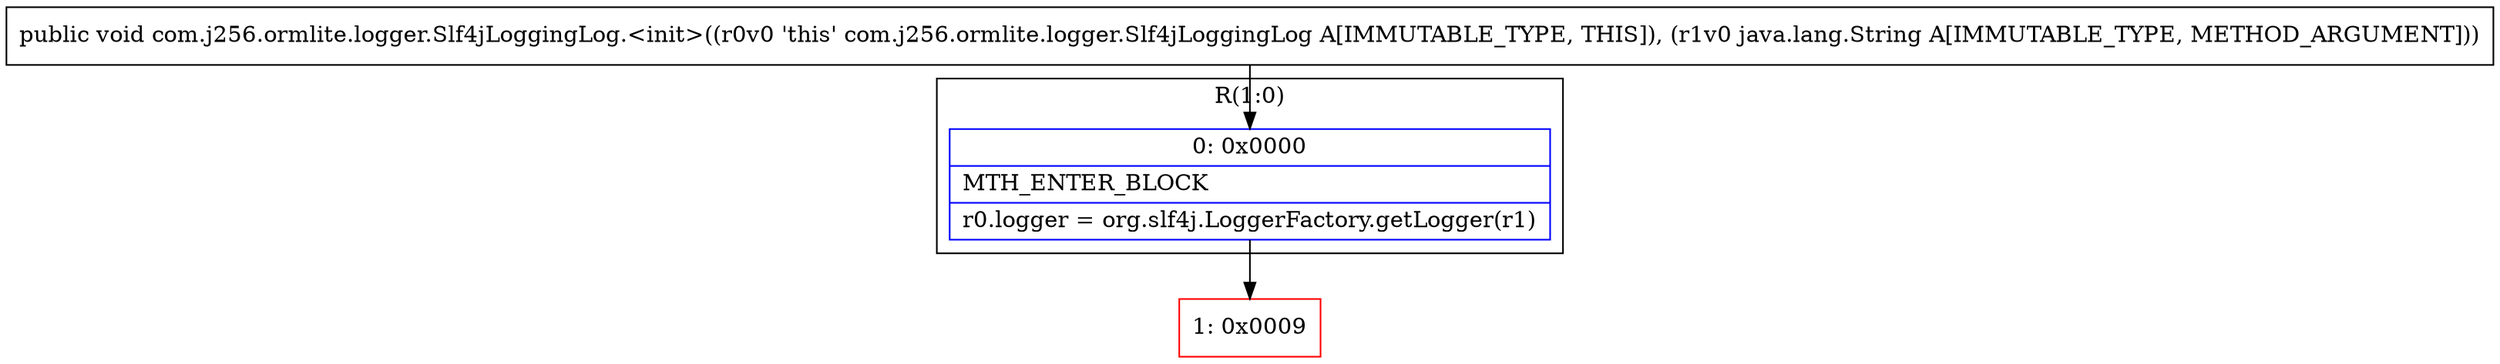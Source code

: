 digraph "CFG forcom.j256.ormlite.logger.Slf4jLoggingLog.\<init\>(Ljava\/lang\/String;)V" {
subgraph cluster_Region_361653890 {
label = "R(1:0)";
node [shape=record,color=blue];
Node_0 [shape=record,label="{0\:\ 0x0000|MTH_ENTER_BLOCK\l|r0.logger = org.slf4j.LoggerFactory.getLogger(r1)\l}"];
}
Node_1 [shape=record,color=red,label="{1\:\ 0x0009}"];
MethodNode[shape=record,label="{public void com.j256.ormlite.logger.Slf4jLoggingLog.\<init\>((r0v0 'this' com.j256.ormlite.logger.Slf4jLoggingLog A[IMMUTABLE_TYPE, THIS]), (r1v0 java.lang.String A[IMMUTABLE_TYPE, METHOD_ARGUMENT])) }"];
MethodNode -> Node_0;
Node_0 -> Node_1;
}

